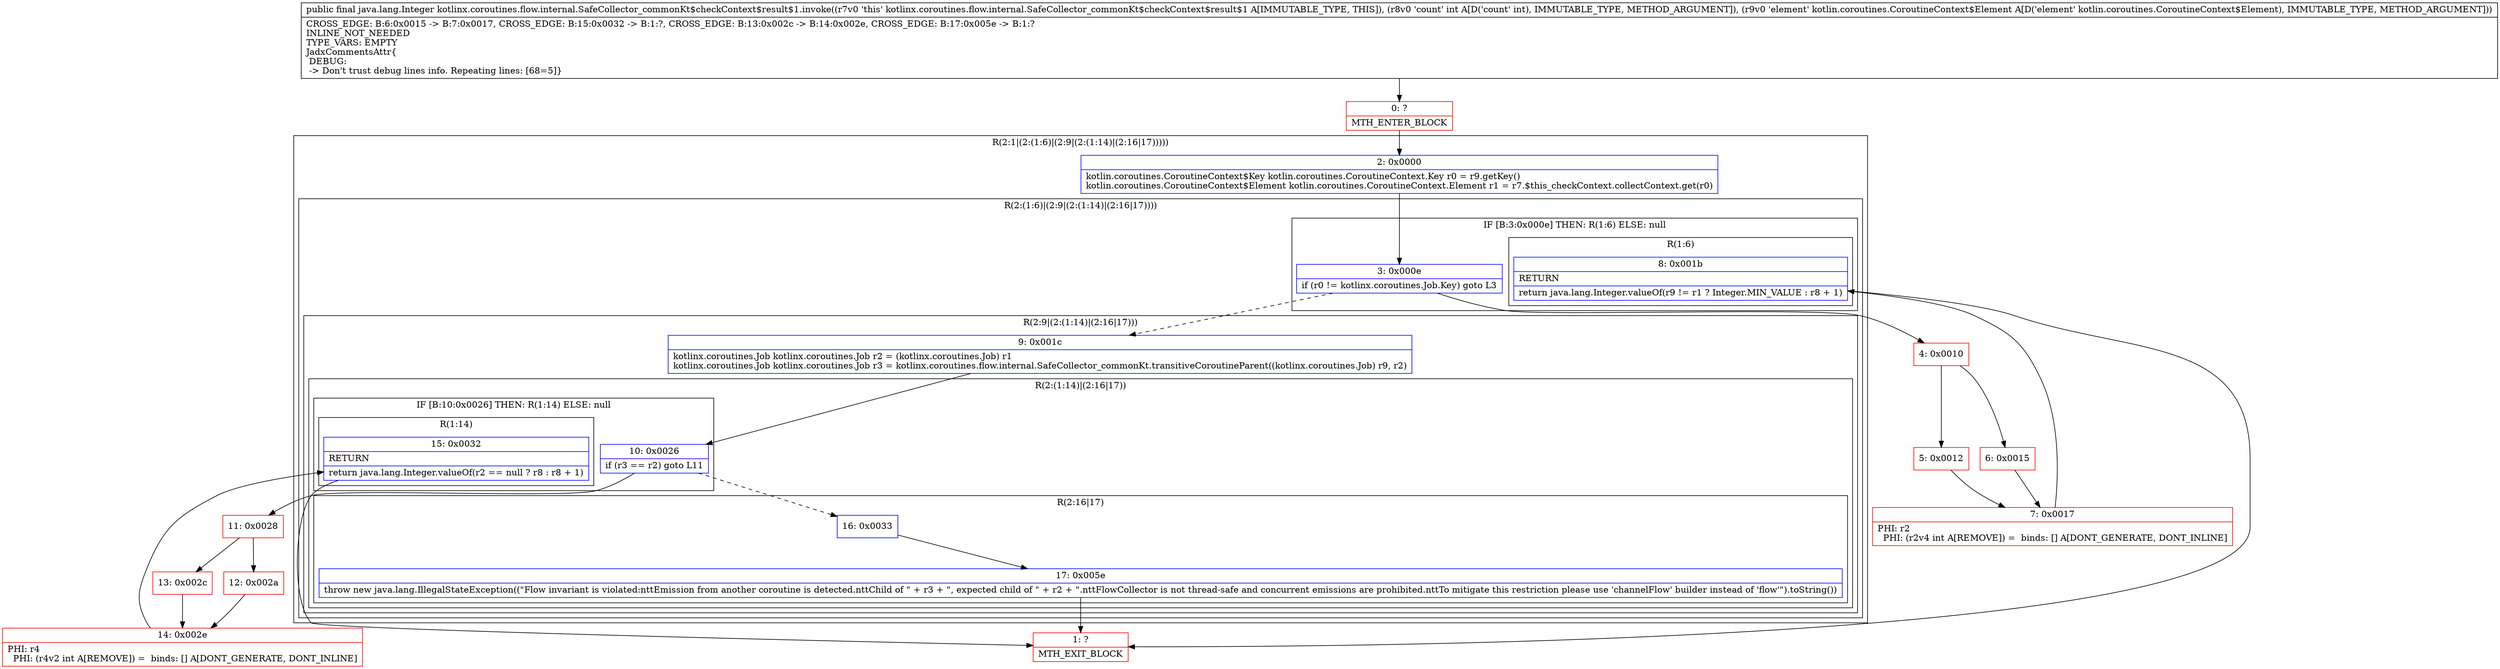 digraph "CFG forkotlinx.coroutines.flow.internal.SafeCollector_commonKt$checkContext$result$1.invoke(ILkotlin\/coroutines\/CoroutineContext$Element;)Ljava\/lang\/Integer;" {
subgraph cluster_Region_1063952339 {
label = "R(2:1|(2:(1:6)|(2:9|(2:(1:14)|(2:16|17)))))";
node [shape=record,color=blue];
Node_2 [shape=record,label="{2\:\ 0x0000|kotlin.coroutines.CoroutineContext$Key kotlin.coroutines.CoroutineContext.Key r0 = r9.getKey()\lkotlin.coroutines.CoroutineContext$Element kotlin.coroutines.CoroutineContext.Element r1 = r7.$this_checkContext.collectContext.get(r0)\l}"];
subgraph cluster_Region_180782646 {
label = "R(2:(1:6)|(2:9|(2:(1:14)|(2:16|17))))";
node [shape=record,color=blue];
subgraph cluster_IfRegion_718557005 {
label = "IF [B:3:0x000e] THEN: R(1:6) ELSE: null";
node [shape=record,color=blue];
Node_3 [shape=record,label="{3\:\ 0x000e|if (r0 != kotlinx.coroutines.Job.Key) goto L3\l}"];
subgraph cluster_Region_271019377 {
label = "R(1:6)";
node [shape=record,color=blue];
Node_8 [shape=record,label="{8\:\ 0x001b|RETURN\l|return java.lang.Integer.valueOf(r9 != r1 ? Integer.MIN_VALUE : r8 + 1)\l}"];
}
}
subgraph cluster_Region_1576703748 {
label = "R(2:9|(2:(1:14)|(2:16|17)))";
node [shape=record,color=blue];
Node_9 [shape=record,label="{9\:\ 0x001c|kotlinx.coroutines.Job kotlinx.coroutines.Job r2 = (kotlinx.coroutines.Job) r1\lkotlinx.coroutines.Job kotlinx.coroutines.Job r3 = kotlinx.coroutines.flow.internal.SafeCollector_commonKt.transitiveCoroutineParent((kotlinx.coroutines.Job) r9, r2)\l}"];
subgraph cluster_Region_1824094399 {
label = "R(2:(1:14)|(2:16|17))";
node [shape=record,color=blue];
subgraph cluster_IfRegion_906301295 {
label = "IF [B:10:0x0026] THEN: R(1:14) ELSE: null";
node [shape=record,color=blue];
Node_10 [shape=record,label="{10\:\ 0x0026|if (r3 == r2) goto L11\l}"];
subgraph cluster_Region_1050902725 {
label = "R(1:14)";
node [shape=record,color=blue];
Node_15 [shape=record,label="{15\:\ 0x0032|RETURN\l|return java.lang.Integer.valueOf(r2 == null ? r8 : r8 + 1)\l}"];
}
}
subgraph cluster_Region_356789893 {
label = "R(2:16|17)";
node [shape=record,color=blue];
Node_16 [shape=record,label="{16\:\ 0x0033}"];
Node_17 [shape=record,label="{17\:\ 0x005e|throw new java.lang.IllegalStateException((\"Flow invariant is violated:nttEmission from another coroutine is detected.nttChild of \" + r3 + \", expected child of \" + r2 + \".nttFlowCollector is not thread\-safe and concurrent emissions are prohibited.nttTo mitigate this restriction please use 'channelFlow' builder instead of 'flow'\").toString())\l}"];
}
}
}
}
}
Node_0 [shape=record,color=red,label="{0\:\ ?|MTH_ENTER_BLOCK\l}"];
Node_4 [shape=record,color=red,label="{4\:\ 0x0010}"];
Node_5 [shape=record,color=red,label="{5\:\ 0x0012}"];
Node_7 [shape=record,color=red,label="{7\:\ 0x0017|PHI: r2 \l  PHI: (r2v4 int A[REMOVE]) =  binds: [] A[DONT_GENERATE, DONT_INLINE]\l}"];
Node_1 [shape=record,color=red,label="{1\:\ ?|MTH_EXIT_BLOCK\l}"];
Node_6 [shape=record,color=red,label="{6\:\ 0x0015}"];
Node_11 [shape=record,color=red,label="{11\:\ 0x0028}"];
Node_12 [shape=record,color=red,label="{12\:\ 0x002a}"];
Node_14 [shape=record,color=red,label="{14\:\ 0x002e|PHI: r4 \l  PHI: (r4v2 int A[REMOVE]) =  binds: [] A[DONT_GENERATE, DONT_INLINE]\l}"];
Node_13 [shape=record,color=red,label="{13\:\ 0x002c}"];
MethodNode[shape=record,label="{public final java.lang.Integer kotlinx.coroutines.flow.internal.SafeCollector_commonKt$checkContext$result$1.invoke((r7v0 'this' kotlinx.coroutines.flow.internal.SafeCollector_commonKt$checkContext$result$1 A[IMMUTABLE_TYPE, THIS]), (r8v0 'count' int A[D('count' int), IMMUTABLE_TYPE, METHOD_ARGUMENT]), (r9v0 'element' kotlin.coroutines.CoroutineContext$Element A[D('element' kotlin.coroutines.CoroutineContext$Element), IMMUTABLE_TYPE, METHOD_ARGUMENT]))  | CROSS_EDGE: B:6:0x0015 \-\> B:7:0x0017, CROSS_EDGE: B:15:0x0032 \-\> B:1:?, CROSS_EDGE: B:13:0x002c \-\> B:14:0x002e, CROSS_EDGE: B:17:0x005e \-\> B:1:?\lINLINE_NOT_NEEDED\lTYPE_VARS: EMPTY\lJadxCommentsAttr\{\l DEBUG: \l \-\> Don't trust debug lines info. Repeating lines: [68=5]\}\l}"];
MethodNode -> Node_0;Node_2 -> Node_3;
Node_3 -> Node_4;
Node_3 -> Node_9[style=dashed];
Node_8 -> Node_1;
Node_9 -> Node_10;
Node_10 -> Node_11;
Node_10 -> Node_16[style=dashed];
Node_15 -> Node_1;
Node_16 -> Node_17;
Node_17 -> Node_1;
Node_0 -> Node_2;
Node_4 -> Node_5;
Node_4 -> Node_6;
Node_5 -> Node_7;
Node_7 -> Node_8;
Node_6 -> Node_7;
Node_11 -> Node_12;
Node_11 -> Node_13;
Node_12 -> Node_14;
Node_14 -> Node_15;
Node_13 -> Node_14;
}

